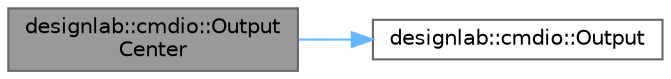 digraph "designlab::cmdio::OutputCenter"
{
 // LATEX_PDF_SIZE
  bgcolor="transparent";
  edge [fontname=Helvetica,fontsize=10,labelfontname=Helvetica,labelfontsize=10];
  node [fontname=Helvetica,fontsize=10,shape=box,height=0.2,width=0.4];
  rankdir="LR";
  Node1 [id="Node000001",label="designlab::cmdio::Output\lCenter",height=0.2,width=0.4,color="gray40", fillcolor="grey60", style="filled", fontcolor="black",tooltip="中央に文字を出力する関数"];
  Node1 -> Node2 [id="edge1_Node000001_Node000002",color="steelblue1",style="solid",tooltip=" "];
  Node2 [id="Node000002",label="designlab::cmdio::Output",height=0.2,width=0.4,color="grey40", fillcolor="white", style="filled",URL="$namespacedesignlab_1_1cmdio.html#a4398f06a03698e7b029112bb62c63485",tooltip="コマンドラインに文字を出力する関数．   SetOutputLimit() で設定した出力の許可範囲内であれば出力される．   必ずSetOutputLimit()を呼び出してから使うこと．"];
}
